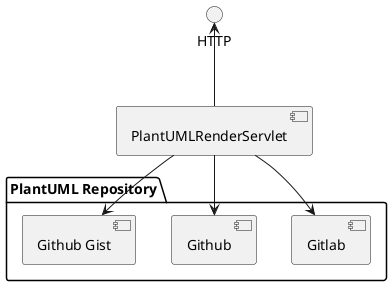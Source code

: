 @startuml

package "PlantUML Repository" {
    [Gitlab]
    [Github]
    [Github Gist]
  }

[PlantUMLRenderServlet] --> [Gitlab]
[PlantUMLRenderServlet] --> [Github]
[PlantUMLRenderServlet] --> [Github Gist]

HTTP <-- [PlantUMLRenderServlet]

@enduml

